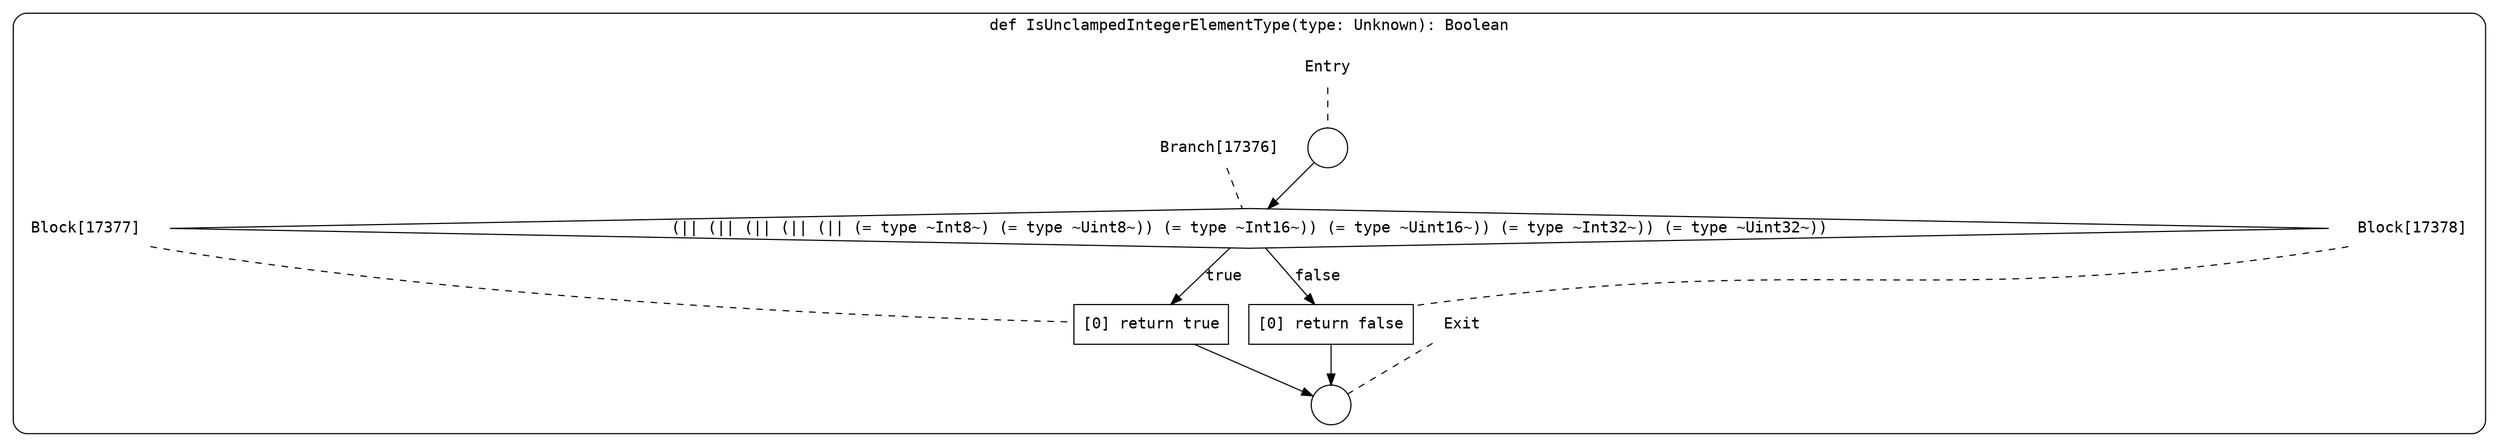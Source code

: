 digraph {
  graph [fontname = "Consolas"]
  node [fontname = "Consolas"]
  edge [fontname = "Consolas"]
  subgraph cluster2475 {
    label = "def IsUnclampedIntegerElementType(type: Unknown): Boolean"
    style = rounded
    cluster2475_entry_name [shape=none, label=<<font color="black">Entry</font>>]
    cluster2475_entry_name -> cluster2475_entry [arrowhead=none, color="black", style=dashed]
    cluster2475_entry [shape=circle label=" " color="black" fillcolor="white" style=filled]
    cluster2475_entry -> node17376 [color="black"]
    cluster2475_exit_name [shape=none, label=<<font color="black">Exit</font>>]
    cluster2475_exit_name -> cluster2475_exit [arrowhead=none, color="black", style=dashed]
    cluster2475_exit [shape=circle label=" " color="black" fillcolor="white" style=filled]
    node17376_name [shape=none, label=<<font color="black">Branch[17376]</font>>]
    node17376_name -> node17376 [arrowhead=none, color="black", style=dashed]
    node17376 [shape=diamond, label=<<font color="black">(|| (|| (|| (|| (|| (= type ~Int8~) (= type ~Uint8~)) (= type ~Int16~)) (= type ~Uint16~)) (= type ~Int32~)) (= type ~Uint32~))</font>> color="black" fillcolor="white", style=filled]
    node17376 -> node17377 [label=<<font color="black">true</font>> color="black"]
    node17376 -> node17378 [label=<<font color="black">false</font>> color="black"]
    node17377_name [shape=none, label=<<font color="black">Block[17377]</font>>]
    node17377_name -> node17377 [arrowhead=none, color="black", style=dashed]
    node17377 [shape=box, label=<<font color="black">[0] return true<BR ALIGN="LEFT"/></font>> color="black" fillcolor="white", style=filled]
    node17377 -> cluster2475_exit [color="black"]
    node17378_name [shape=none, label=<<font color="black">Block[17378]</font>>]
    node17378_name -> node17378 [arrowhead=none, color="black", style=dashed]
    node17378 [shape=box, label=<<font color="black">[0] return false<BR ALIGN="LEFT"/></font>> color="black" fillcolor="white", style=filled]
    node17378 -> cluster2475_exit [color="black"]
  }
}